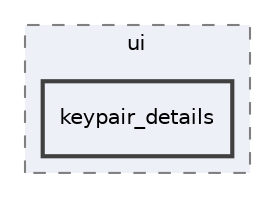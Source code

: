 digraph "src/ui/keypair_details"
{
 // INTERACTIVE_SVG=YES
 // LATEX_PDF_SIZE
  edge [fontname="Helvetica",fontsize="10",labelfontname="Helvetica",labelfontsize="10"];
  node [fontname="Helvetica",fontsize="10",shape=record];
  compound=true
  subgraph clusterdir_da5c6b39c0a2f54e57df6799511cd3ab {
    graph [ bgcolor="#edf0f7", pencolor="grey50", style="filled,dashed,", label="ui", fontname="Helvetica", fontsize="10", URL="dir_da5c6b39c0a2f54e57df6799511cd3ab.html"]
  dir_be96635c88cbde2113e66f957baee3c5 [shape=box, label="keypair_details", style="filled,bold,", fillcolor="#edf0f7", color="grey25", URL="dir_be96635c88cbde2113e66f957baee3c5.html"];
  }
}
